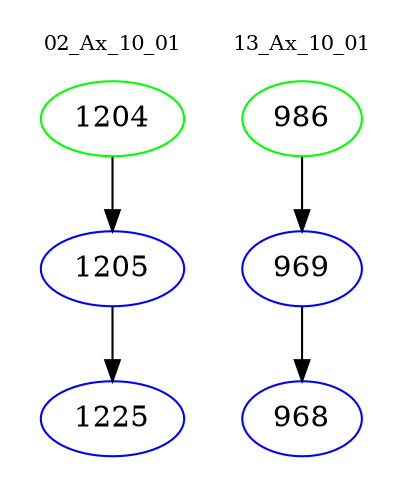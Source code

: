 digraph{
subgraph cluster_0 {
color = white
label = "02_Ax_10_01";
fontsize=10;
T0_1204 [label="1204", color="green"]
T0_1204 -> T0_1205 [color="black"]
T0_1205 [label="1205", color="blue"]
T0_1205 -> T0_1225 [color="black"]
T0_1225 [label="1225", color="blue"]
}
subgraph cluster_1 {
color = white
label = "13_Ax_10_01";
fontsize=10;
T1_986 [label="986", color="green"]
T1_986 -> T1_969 [color="black"]
T1_969 [label="969", color="blue"]
T1_969 -> T1_968 [color="black"]
T1_968 [label="968", color="blue"]
}
}

